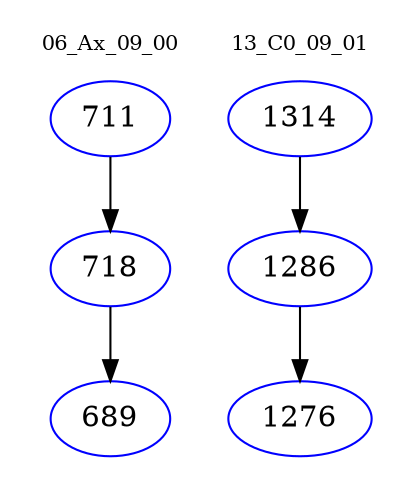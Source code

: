 digraph{
subgraph cluster_0 {
color = white
label = "06_Ax_09_00";
fontsize=10;
T0_711 [label="711", color="blue"]
T0_711 -> T0_718 [color="black"]
T0_718 [label="718", color="blue"]
T0_718 -> T0_689 [color="black"]
T0_689 [label="689", color="blue"]
}
subgraph cluster_1 {
color = white
label = "13_C0_09_01";
fontsize=10;
T1_1314 [label="1314", color="blue"]
T1_1314 -> T1_1286 [color="black"]
T1_1286 [label="1286", color="blue"]
T1_1286 -> T1_1276 [color="black"]
T1_1276 [label="1276", color="blue"]
}
}
